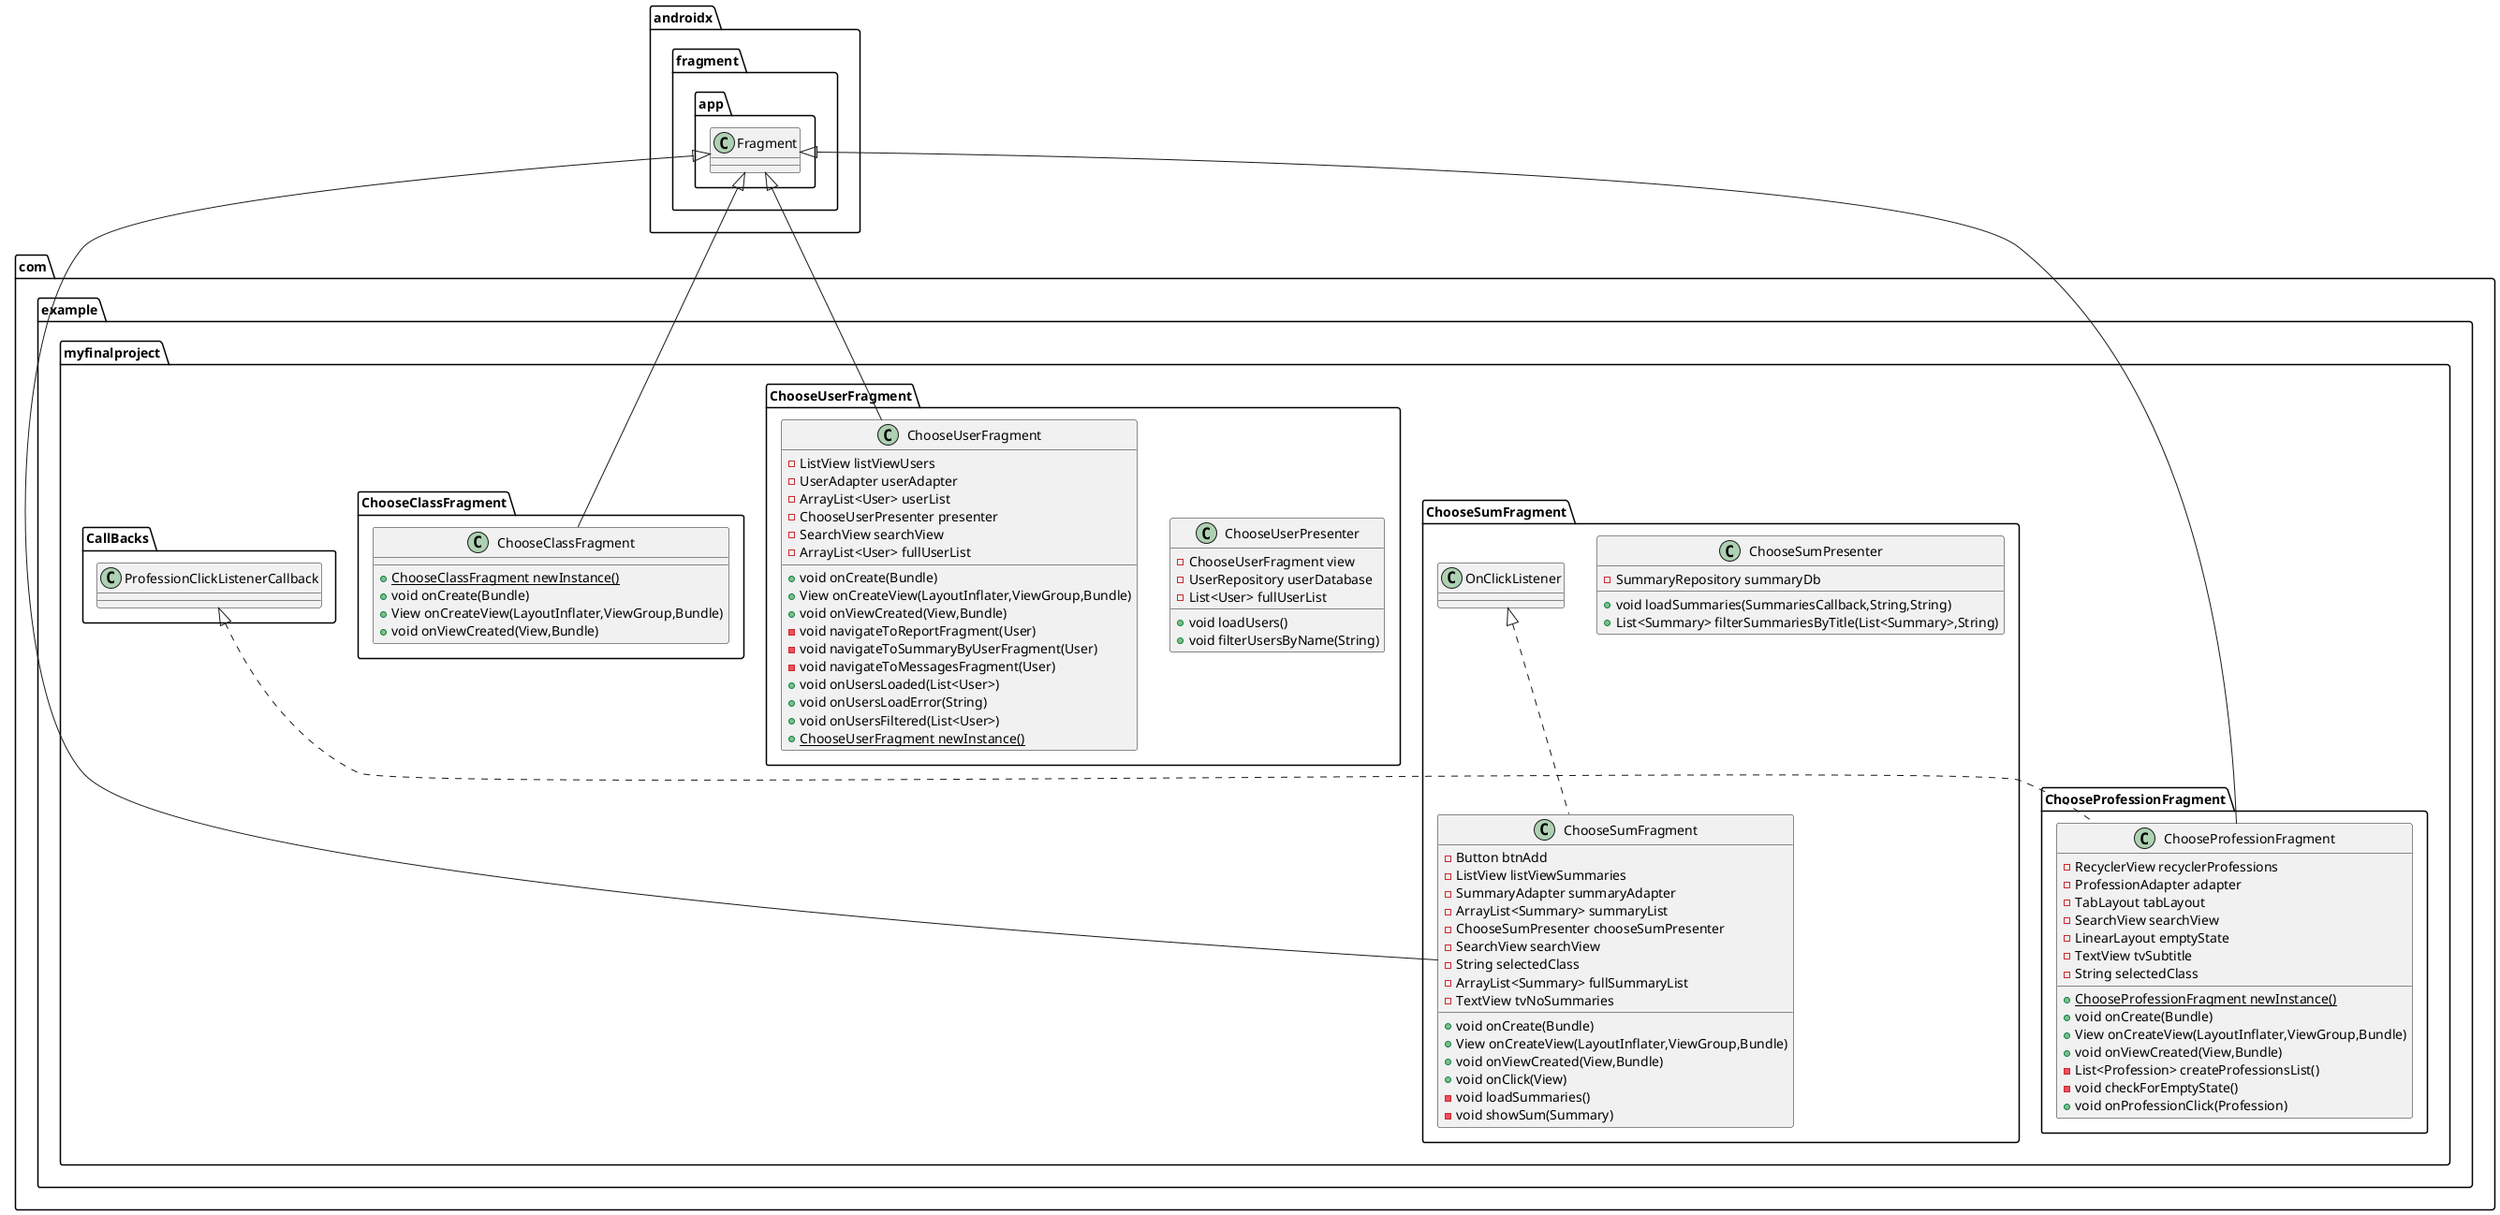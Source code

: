 @startuml
class com.example.myfinalproject.ChooseSumFragment.ChooseSumFragment {
- Button btnAdd
- ListView listViewSummaries
- SummaryAdapter summaryAdapter
- ArrayList<Summary> summaryList
- ChooseSumPresenter chooseSumPresenter
- SearchView searchView
- String selectedClass
- ArrayList<Summary> fullSummaryList
- TextView tvNoSummaries
+ void onCreate(Bundle)
+ View onCreateView(LayoutInflater,ViewGroup,Bundle)
+ void onViewCreated(View,Bundle)
+ void onClick(View)
- void loadSummaries()
- void showSum(Summary)
}


class com.example.myfinalproject.ChooseUserFragment.ChooseUserPresenter {
- ChooseUserFragment view
- UserRepository userDatabase
- List<User> fullUserList
+ void loadUsers()
+ void filterUsersByName(String)
}


class com.example.myfinalproject.ChooseClassFragment.ChooseClassFragment {
+ {static} ChooseClassFragment newInstance()
+ void onCreate(Bundle)
+ View onCreateView(LayoutInflater,ViewGroup,Bundle)
+ void onViewCreated(View,Bundle)
}

class com.example.myfinalproject.ChooseProfessionFragment.ChooseProfessionFragment {
- RecyclerView recyclerProfessions
- ProfessionAdapter adapter
- TabLayout tabLayout
- SearchView searchView
- LinearLayout emptyState
- TextView tvSubtitle
- String selectedClass
+ {static} ChooseProfessionFragment newInstance()
+ void onCreate(Bundle)
+ View onCreateView(LayoutInflater,ViewGroup,Bundle)
+ void onViewCreated(View,Bundle)
- List<Profession> createProfessionsList()
- void checkForEmptyState()
+ void onProfessionClick(Profession)
}


class com.example.myfinalproject.ChooseUserFragment.ChooseUserFragment {
- ListView listViewUsers
- UserAdapter userAdapter
- ArrayList<User> userList
- ChooseUserPresenter presenter
- SearchView searchView
- ArrayList<User> fullUserList
+ void onCreate(Bundle)
+ View onCreateView(LayoutInflater,ViewGroup,Bundle)
+ void onViewCreated(View,Bundle)
- void navigateToReportFragment(User)
- void navigateToSummaryByUserFragment(User)
- void navigateToMessagesFragment(User)
+ void onUsersLoaded(List<User>)
+ void onUsersLoadError(String)
+ void onUsersFiltered(List<User>)
+ {static} ChooseUserFragment newInstance()
}


class com.example.myfinalproject.ChooseSumFragment.ChooseSumPresenter {
- SummaryRepository summaryDb
+ void loadSummaries(SummariesCallback,String,String)
+ List<Summary> filterSummariesByTitle(List<Summary>,String)
}




com.example.myfinalproject.ChooseSumFragment.OnClickListener <|.. com.example.myfinalproject.ChooseSumFragment.ChooseSumFragment
androidx.fragment.app.Fragment <|-- com.example.myfinalproject.ChooseSumFragment.ChooseSumFragment
androidx.fragment.app.Fragment <|-- com.example.myfinalproject.ChooseClassFragment.ChooseClassFragment
com.example.myfinalproject.CallBacks.ProfessionClickListenerCallback <|.. com.example.myfinalproject.ChooseProfessionFragment.ChooseProfessionFragment
androidx.fragment.app.Fragment <|-- com.example.myfinalproject.ChooseProfessionFragment.ChooseProfessionFragment
androidx.fragment.app.Fragment <|-- com.example.myfinalproject.ChooseUserFragment.ChooseUserFragment
@enduml